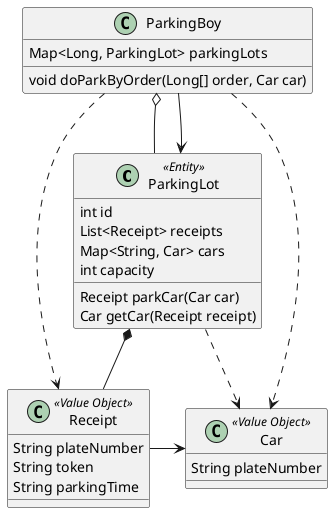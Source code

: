 @startuml
class ParkingLot <<Entity>> {
  int id
  List<Receipt> receipts
  Map<String, Car> cars
  int capacity

  Receipt parkCar(Car car)
  Car getCar(Receipt receipt)
}
class Car <<Value Object>> {
  String plateNumber
}
class Receipt <<Value Object>> {
  String plateNumber
  String token
  String parkingTime
}

class ParkingBoy {
 Map<Long, ParkingLot> parkingLots
 void doParkByOrder(Long[] order, Car car)
}

ParkingLot *-- Receipt
ParkingLot ..> Car

Receipt -> Car

ParkingBoy o-- ParkingLot
ParkingBoy ..> Receipt
ParkingBoy ..> Car
ParkingBoy --> ParkingLot
@enduml
